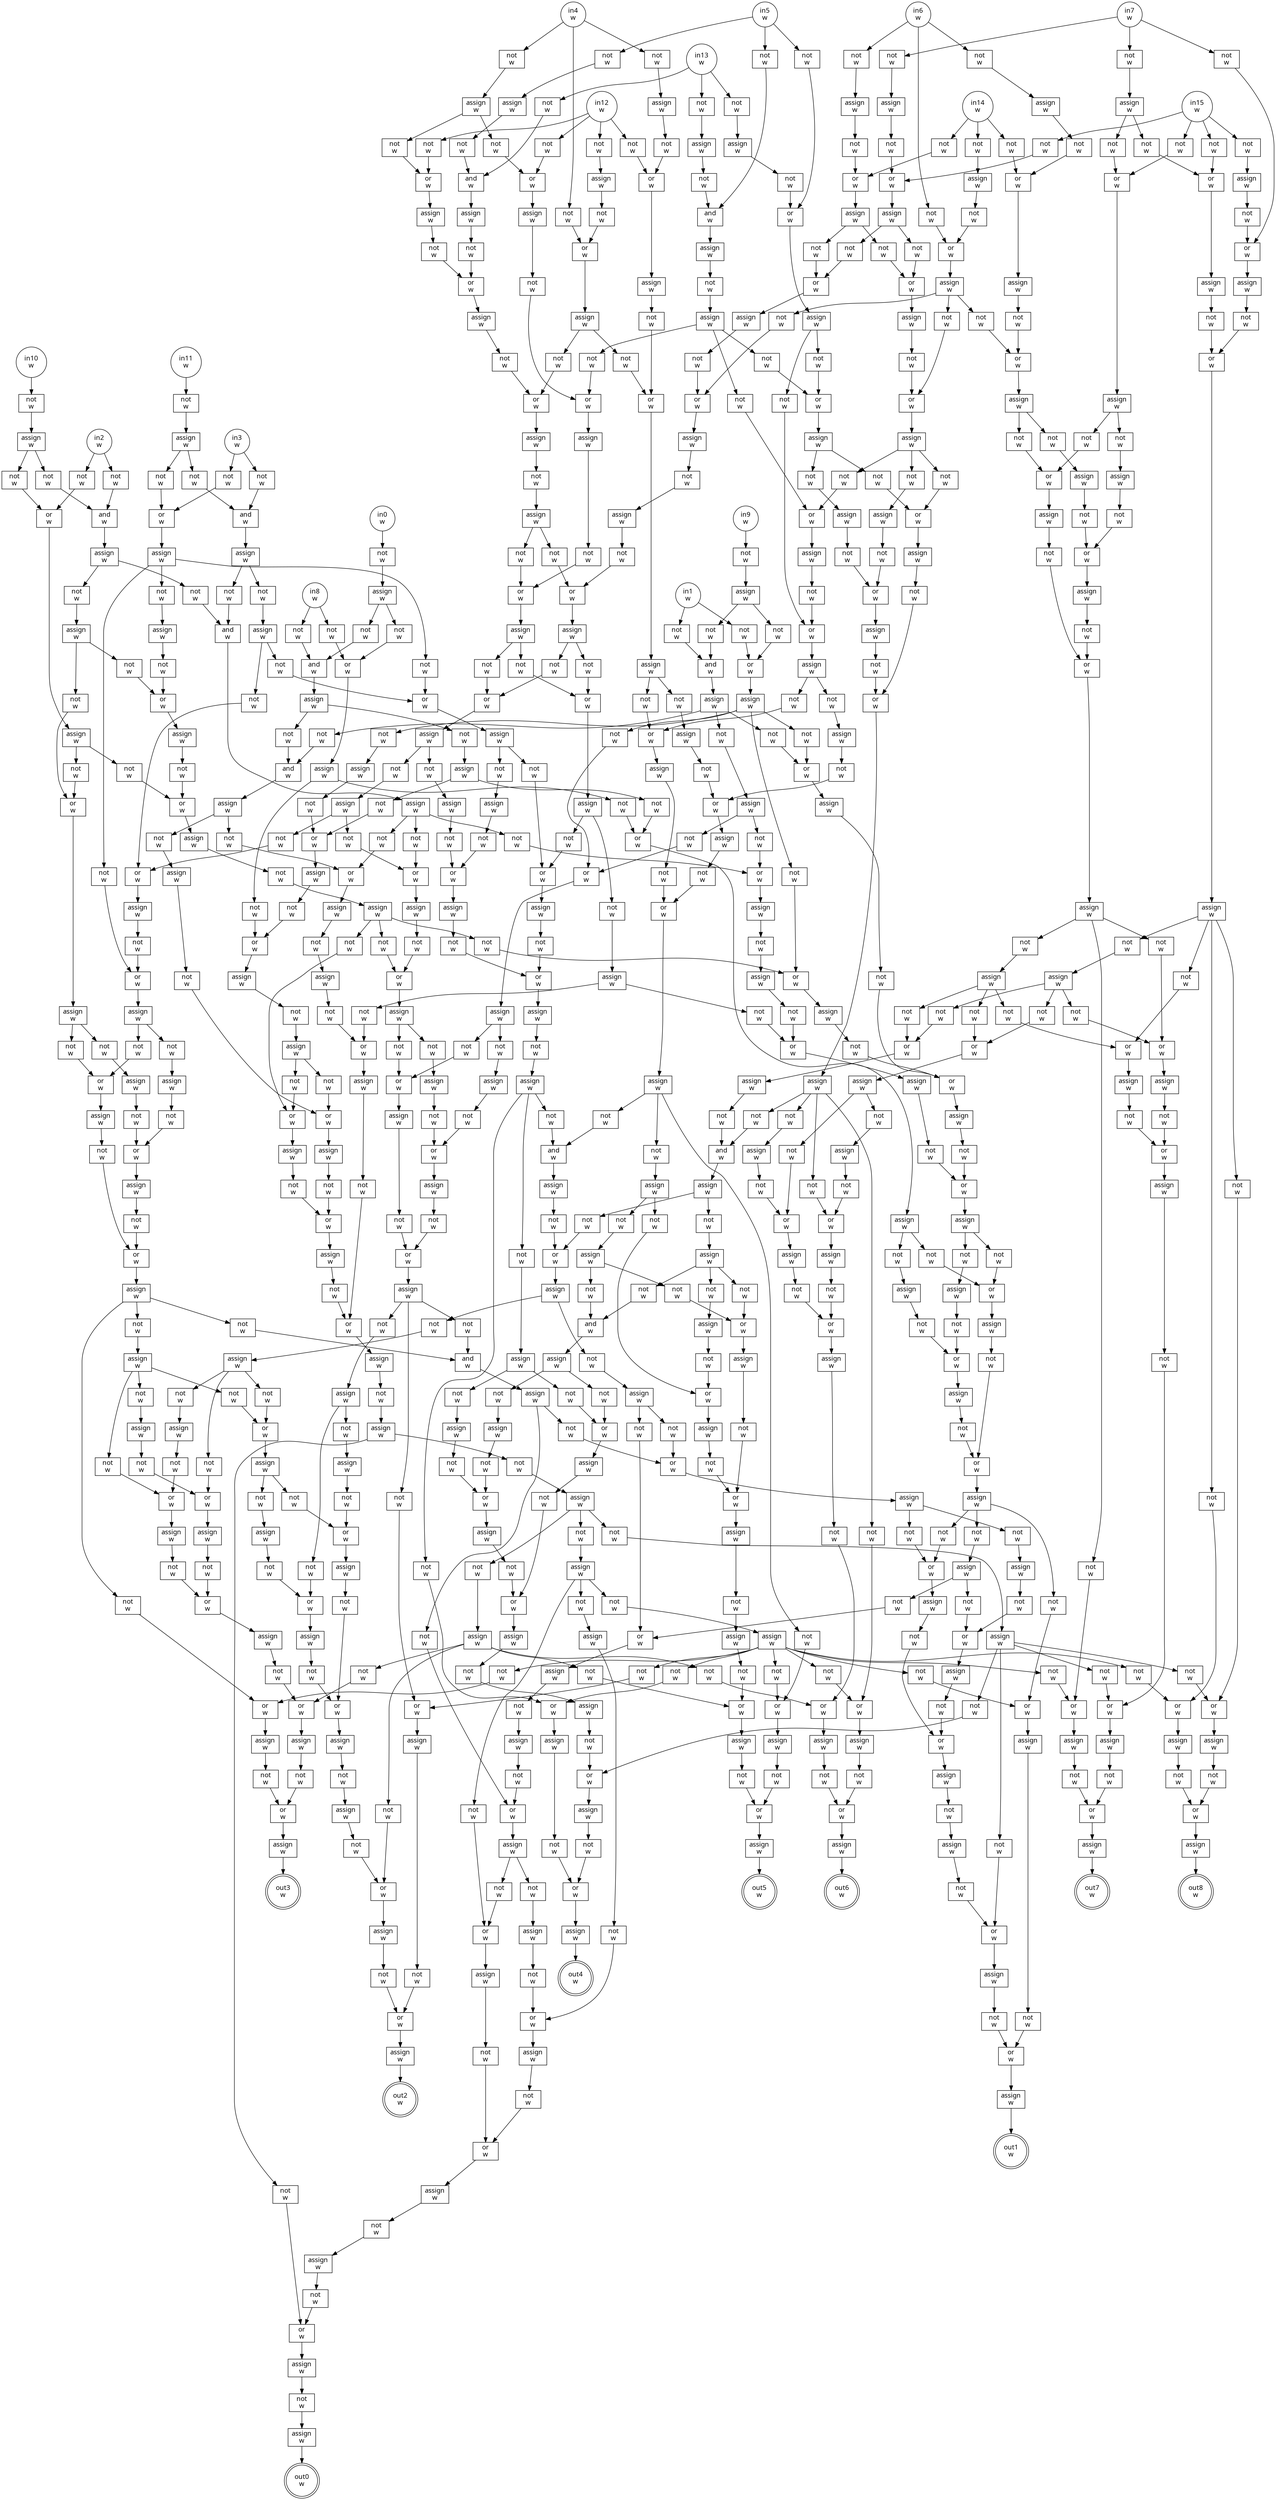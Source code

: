 digraph circuit {
    node [style = filled, fillcolor = white,shape=rect, fontname=geneva]
    g0 [label="in0\nw",shape=circle,fillcolor=white]
    g1 [label="in1\nw",shape=circle,fillcolor=white]
    g2 [label="in2\nw",shape=circle,fillcolor=white]
    g3 [label="in3\nw",shape=circle,fillcolor=white]
    g4 [label="in4\nw",shape=circle,fillcolor=white]
    g5 [label="in5\nw",shape=circle,fillcolor=white]
    g6 [label="in6\nw",shape=circle,fillcolor=white]
    g7 [label="in7\nw",shape=circle,fillcolor=white]
    g8 [label="in8\nw",shape=circle,fillcolor=white]
    g9 [label="in9\nw",shape=circle,fillcolor=white]
    g10 [label="in10\nw",shape=circle,fillcolor=white]
    g11 [label="in11\nw",shape=circle,fillcolor=white]
    g12 [label="in12\nw",shape=circle,fillcolor=white]
    g13 [label="in13\nw",shape=circle,fillcolor=white]
    g14 [label="in14\nw",shape=circle,fillcolor=white]
    g15 [label="in15\nw",shape=circle,fillcolor=white]
    n164309Y [label="and\nw",fillcolor=white]
    n164309Y [label="and\nw",fillcolor=white]
    n165312Y [label="and\nw",fillcolor=white]
    n165312Y [label="and\nw",fillcolor=white]
    n188361Y [label="and\nw",fillcolor=white]
    n188361Y [label="and\nw",fillcolor=white]
    n222437Y [label="and\nw",fillcolor=white]
    n222437Y [label="and\nw",fillcolor=white]
    n5045Y [label="and\nw",fillcolor=white]
    n5045Y [label="and\nw",fillcolor=white]
    n5455Y [label="and\nw",fillcolor=white]
    n5455Y [label="and\nw",fillcolor=white]
    n5764Y [label="and\nw",fillcolor=white]
    n5764Y [label="and\nw",fillcolor=white]
    n5970Y [label="and\nw",fillcolor=white]
    n5970Y [label="and\nw",fillcolor=white]
    n6073Y [label="and\nw",fillcolor=white]
    n6073Y [label="and\nw",fillcolor=white]
    n6279Y [label="and\nw",fillcolor=white]
    n6279Y [label="and\nw",fillcolor=white]
    n6485Y [label="and\nw",fillcolor=white]
    n6485Y [label="and\nw",fillcolor=white]
    n6588Y [label="and\nw",fillcolor=white]
    n6588Y [label="and\nw",fillcolor=white]
    n100161Y [label="not\nw",fillcolor=white]
    n100162Y [label="not\nw",fillcolor=white]
    n101164Y [label="not\nw",fillcolor=white]
    n101165Y [label="not\nw",fillcolor=white]
    n102167Y [label="not\nw",fillcolor=white]
    n102168Y [label="not\nw",fillcolor=white]
    n103170Y [label="not\nw",fillcolor=white]
    n103171Y [label="not\nw",fillcolor=white]
    n104173Y [label="not\nw",fillcolor=white]
    n104174Y [label="not\nw",fillcolor=white]
    n105176Y [label="not\nw",fillcolor=white]
    n105177Y [label="not\nw",fillcolor=white]
    n106179Y [label="not\nw",fillcolor=white]
    n106180Y [label="not\nw",fillcolor=white]
    n107182Y [label="not\nw",fillcolor=white]
    n107183Y [label="not\nw",fillcolor=white]
    n108185Y [label="not\nw",fillcolor=white]
    n108186Y [label="not\nw",fillcolor=white]
    n109188Y [label="not\nw",fillcolor=white]
    n110189Y [label="not\nw",fillcolor=white]
    n111190Y [label="not\nw",fillcolor=white]
    n112191Y [label="not\nw",fillcolor=white]
    n112192Y [label="not\nw",fillcolor=white]
    n113194Y [label="not\nw",fillcolor=white]
    n113195Y [label="not\nw",fillcolor=white]
    n114197Y [label="not\nw",fillcolor=white]
    n114198Y [label="not\nw",fillcolor=white]
    n115200Y [label="not\nw",fillcolor=white]
    n116201Y [label="not\nw",fillcolor=white]
    n117202Y [label="not\nw",fillcolor=white]
    n118203Y [label="not\nw",fillcolor=white]
    n118204Y [label="not\nw",fillcolor=white]
    n119206Y [label="not\nw",fillcolor=white]
    n120207Y [label="not\nw",fillcolor=white]
    n121208Y [label="not\nw",fillcolor=white]
    n121209Y [label="not\nw",fillcolor=white]
    n122211Y [label="not\nw",fillcolor=white]
    n122212Y [label="not\nw",fillcolor=white]
    n123214Y [label="not\nw",fillcolor=white]
    n124215Y [label="not\nw",fillcolor=white]
    n125216Y [label="not\nw",fillcolor=white]
    n126217Y [label="not\nw",fillcolor=white]
    n127218Y [label="not\nw",fillcolor=white]
    n127219Y [label="not\nw",fillcolor=white]
    n128221Y [label="not\nw",fillcolor=white]
    n128222Y [label="not\nw",fillcolor=white]
    n129224Y [label="not\nw",fillcolor=white]
    n129225Y [label="not\nw",fillcolor=white]
    n130227Y [label="not\nw",fillcolor=white]
    n130228Y [label="not\nw",fillcolor=white]
    n131230Y [label="not\nw",fillcolor=white]
    n131231Y [label="not\nw",fillcolor=white]
    n132233Y [label="not\nw",fillcolor=white]
    n132234Y [label="not\nw",fillcolor=white]
    n133236Y [label="not\nw",fillcolor=white]
    n133237Y [label="not\nw",fillcolor=white]
    n134239Y [label="not\nw",fillcolor=white]
    n134240Y [label="not\nw",fillcolor=white]
    n135242Y [label="not\nw",fillcolor=white]
    n135243Y [label="not\nw",fillcolor=white]
    n136245Y [label="not\nw",fillcolor=white]
    n136246Y [label="not\nw",fillcolor=white]
    n137248Y [label="not\nw",fillcolor=white]
    n138249Y [label="not\nw",fillcolor=white]
    n138250Y [label="not\nw",fillcolor=white]
    n139252Y [label="not\nw",fillcolor=white]
    n139253Y [label="not\nw",fillcolor=white]
    n140255Y [label="not\nw",fillcolor=white]
    n140256Y [label="not\nw",fillcolor=white]
    n141258Y [label="not\nw",fillcolor=white]
    n141259Y [label="not\nw",fillcolor=white]
    n142261Y [label="not\nw",fillcolor=white]
    n142262Y [label="not\nw",fillcolor=white]
    n143264Y [label="not\nw",fillcolor=white]
    n143265Y [label="not\nw",fillcolor=white]
    n144267Y [label="not\nw",fillcolor=white]
    n145268Y [label="not\nw",fillcolor=white]
    n145269Y [label="not\nw",fillcolor=white]
    n146271Y [label="not\nw",fillcolor=white]
    n146272Y [label="not\nw",fillcolor=white]
    n147274Y [label="not\nw",fillcolor=white]
    n148275Y [label="not\nw",fillcolor=white]
    n148276Y [label="not\nw",fillcolor=white]
    n149278Y [label="not\nw",fillcolor=white]
    n149279Y [label="not\nw",fillcolor=white]
    n150281Y [label="not\nw",fillcolor=white]
    n150282Y [label="not\nw",fillcolor=white]
    n151284Y [label="not\nw",fillcolor=white]
    n151285Y [label="not\nw",fillcolor=white]
    n152287Y [label="not\nw",fillcolor=white]
    n153288Y [label="not\nw",fillcolor=white]
    n153289Y [label="not\nw",fillcolor=white]
    n154291Y [label="not\nw",fillcolor=white]
    n155292Y [label="not\nw",fillcolor=white]
    n155293Y [label="not\nw",fillcolor=white]
    n156295Y [label="not\nw",fillcolor=white]
    n157296Y [label="not\nw",fillcolor=white]
    n157297Y [label="not\nw",fillcolor=white]
    n158299Y [label="not\nw",fillcolor=white]
    n158300Y [label="not\nw",fillcolor=white]
    n159302Y [label="not\nw",fillcolor=white]
    n160303Y [label="not\nw",fillcolor=white]
    n161304Y [label="not\nw",fillcolor=white]
    n162305Y [label="not\nw",fillcolor=white]
    n163306Y [label="not\nw",fillcolor=white]
    n164307Y [label="not\nw",fillcolor=white]
    n164308Y [label="not\nw",fillcolor=white]
    n165310Y [label="not\nw",fillcolor=white]
    n165311Y [label="not\nw",fillcolor=white]
    n166313Y [label="not\nw",fillcolor=white]
    n166314Y [label="not\nw",fillcolor=white]
    n167316Y [label="not\nw",fillcolor=white]
    n167317Y [label="not\nw",fillcolor=white]
    n168319Y [label="not\nw",fillcolor=white]
    n168320Y [label="not\nw",fillcolor=white]
    n169322Y [label="not\nw",fillcolor=white]
    n169323Y [label="not\nw",fillcolor=white]
    n170325Y [label="not\nw",fillcolor=white]
    n171326Y [label="not\nw",fillcolor=white]
    n171327Y [label="not\nw",fillcolor=white]
    n172329Y [label="not\nw",fillcolor=white]
    n172330Y [label="not\nw",fillcolor=white]
    n173332Y [label="not\nw",fillcolor=white]
    n173333Y [label="not\nw",fillcolor=white]
    n174335Y [label="not\nw",fillcolor=white]
    n174336Y [label="not\nw",fillcolor=white]
    n175338Y [label="not\nw",fillcolor=white]
    n175339Y [label="not\nw",fillcolor=white]
    n176341Y [label="not\nw",fillcolor=white]
    n177342Y [label="not\nw",fillcolor=white]
    n178343Y [label="not\nw",fillcolor=white]
    n179344Y [label="not\nw",fillcolor=white]
    n179345Y [label="not\nw",fillcolor=white]
    n180347Y [label="not\nw",fillcolor=white]
    n181348Y [label="not\nw",fillcolor=white]
    n182349Y [label="not\nw",fillcolor=white]
    n183350Y [label="not\nw",fillcolor=white]
    n184351Y [label="not\nw",fillcolor=white]
    n185352Y [label="not\nw",fillcolor=white]
    n186353Y [label="not\nw",fillcolor=white]
    n186354Y [label="not\nw",fillcolor=white]
    n187356Y [label="not\nw",fillcolor=white]
    n187357Y [label="not\nw",fillcolor=white]
    n188359Y [label="not\nw",fillcolor=white]
    n188360Y [label="not\nw",fillcolor=white]
    n189362Y [label="not\nw",fillcolor=white]
    n190363Y [label="not\nw",fillcolor=white]
    n191364Y [label="not\nw",fillcolor=white]
    n192365Y [label="not\nw",fillcolor=white]
    n193366Y [label="not\nw",fillcolor=white]
    n193367Y [label="not\nw",fillcolor=white]
    n194369Y [label="not\nw",fillcolor=white]
    n195370Y [label="not\nw",fillcolor=white]
    n195371Y [label="not\nw",fillcolor=white]
    n196373Y [label="not\nw",fillcolor=white]
    n196374Y [label="not\nw",fillcolor=white]
    n197376Y [label="not\nw",fillcolor=white]
    n197377Y [label="not\nw",fillcolor=white]
    n198379Y [label="not\nw",fillcolor=white]
    n198380Y [label="not\nw",fillcolor=white]
    n199382Y [label="not\nw",fillcolor=white]
    n199383Y [label="not\nw",fillcolor=white]
    n200385Y [label="not\nw",fillcolor=white]
    n200386Y [label="not\nw",fillcolor=white]
    n201388Y [label="not\nw",fillcolor=white]
    n201389Y [label="not\nw",fillcolor=white]
    n202391Y [label="not\nw",fillcolor=white]
    n202392Y [label="not\nw",fillcolor=white]
    n203394Y [label="not\nw",fillcolor=white]
    n203395Y [label="not\nw",fillcolor=white]
    n204397Y [label="not\nw",fillcolor=white]
    n204398Y [label="not\nw",fillcolor=white]
    n205400Y [label="not\nw",fillcolor=white]
    n205401Y [label="not\nw",fillcolor=white]
    n206403Y [label="not\nw",fillcolor=white]
    n206404Y [label="not\nw",fillcolor=white]
    n207406Y [label="not\nw",fillcolor=white]
    n207407Y [label="not\nw",fillcolor=white]
    n208409Y [label="not\nw",fillcolor=white]
    n209410Y [label="not\nw",fillcolor=white]
    n210411Y [label="not\nw",fillcolor=white]
    n210412Y [label="not\nw",fillcolor=white]
    n211414Y [label="not\nw",fillcolor=white]
    n211415Y [label="not\nw",fillcolor=white]
    n212417Y [label="not\nw",fillcolor=white]
    n212418Y [label="not\nw",fillcolor=white]
    n213420Y [label="not\nw",fillcolor=white]
    n214421Y [label="not\nw",fillcolor=white]
    n214422Y [label="not\nw",fillcolor=white]
    n215424Y [label="not\nw",fillcolor=white]
    n215425Y [label="not\nw",fillcolor=white]
    n216427Y [label="not\nw",fillcolor=white]
    n216428Y [label="not\nw",fillcolor=white]
    n217430Y [label="not\nw",fillcolor=white]
    n218431Y [label="not\nw",fillcolor=white]
    n219432Y [label="not\nw",fillcolor=white]
    n220433Y [label="not\nw",fillcolor=white]
    n221434Y [label="not\nw",fillcolor=white]
    n222435Y [label="not\nw",fillcolor=white]
    n222436Y [label="not\nw",fillcolor=white]
    n223438Y [label="not\nw",fillcolor=white]
    n223439Y [label="not\nw",fillcolor=white]
    n224441Y [label="not\nw",fillcolor=white]
    n224442Y [label="not\nw",fillcolor=white]
    n225444Y [label="not\nw",fillcolor=white]
    n225445Y [label="not\nw",fillcolor=white]
    n226447Y [label="not\nw",fillcolor=white]
    n226448Y [label="not\nw",fillcolor=white]
    n227450Y [label="not\nw",fillcolor=white]
    n227451Y [label="not\nw",fillcolor=white]
    n228453Y [label="not\nw",fillcolor=white]
    n228454Y [label="not\nw",fillcolor=white]
    n229456Y [label="not\nw",fillcolor=white]
    n229457Y [label="not\nw",fillcolor=white]
    n230459Y [label="not\nw",fillcolor=white]
    n231460Y [label="not\nw",fillcolor=white]
    n231461Y [label="not\nw",fillcolor=white]
    n232463Y [label="not\nw",fillcolor=white]
    n232464Y [label="not\nw",fillcolor=white]
    n233466Y [label="not\nw",fillcolor=white]
    n233467Y [label="not\nw",fillcolor=white]
    n234469Y [label="not\nw",fillcolor=white]
    n234470Y [label="not\nw",fillcolor=white]
    n235472Y [label="not\nw",fillcolor=white]
    n235473Y [label="not\nw",fillcolor=white]
    n236475Y [label="not\nw",fillcolor=white]
    n237476Y [label="not\nw",fillcolor=white]
    n238477Y [label="not\nw",fillcolor=white]
    n238478Y [label="not\nw",fillcolor=white]
    n239480Y [label="not\nw",fillcolor=white]
    n239481Y [label="not\nw",fillcolor=white]
    n240483Y [label="not\nw",fillcolor=white]
    n241484Y [label="not\nw",fillcolor=white]
    n241485Y [label="not\nw",fillcolor=white]
    n242487Y [label="not\nw",fillcolor=white]
    n242488Y [label="not\nw",fillcolor=white]
    n243490Y [label="not\nw",fillcolor=white]
    n244491Y [label="not\nw",fillcolor=white]
    n244492Y [label="not\nw",fillcolor=white]
    n245494Y [label="not\nw",fillcolor=white]
    n245495Y [label="not\nw",fillcolor=white]
    n246497Y [label="not\nw",fillcolor=white]
    n246498Y [label="not\nw",fillcolor=white]
    n247500Y [label="not\nw",fillcolor=white]
    n247501Y [label="not\nw",fillcolor=white]
    n248503Y [label="not\nw",fillcolor=white]
    n248504Y [label="not\nw",fillcolor=white]
    n249506Y [label="not\nw",fillcolor=white]
    n249507Y [label="not\nw",fillcolor=white]
    n250509Y [label="not\nw",fillcolor=white]
    n250510Y [label="not\nw",fillcolor=white]
    n251512Y [label="not\nw",fillcolor=white]
    n251513Y [label="not\nw",fillcolor=white]
    n252515Y [label="not\nw",fillcolor=white]
    n252516Y [label="not\nw",fillcolor=white]
    n253518Y [label="not\nw",fillcolor=white]
    n253519Y [label="not\nw",fillcolor=white]
    n254521Y [label="not\nw",fillcolor=white]
    n261Y [label="not\nw",fillcolor=white]
    n272Y [label="not\nw",fillcolor=white]
    n273Y [label="not\nw",fillcolor=white]
    n285Y [label="not\nw",fillcolor=white]
    n296Y [label="not\nw",fillcolor=white]
    n297Y [label="not\nw",fillcolor=white]
    n3010Y [label="not\nw",fillcolor=white]
    n309Y [label="not\nw",fillcolor=white]
    n3112Y [label="not\nw",fillcolor=white]
    n3213Y [label="not\nw",fillcolor=white]
    n3314Y [label="not\nw",fillcolor=white]
    n3415Y [label="not\nw",fillcolor=white]
    n3516Y [label="not\nw",fillcolor=white]
    n3617Y [label="not\nw",fillcolor=white]
    n3718Y [label="not\nw",fillcolor=white]
    n3819Y [label="not\nw",fillcolor=white]
    n3920Y [label="not\nw",fillcolor=white]
    n3921Y [label="not\nw",fillcolor=white]
    n4023Y [label="not\nw",fillcolor=white]
    n4124Y [label="not\nw",fillcolor=white]
    n4125Y [label="not\nw",fillcolor=white]
    n4227Y [label="not\nw",fillcolor=white]
    n4328Y [label="not\nw",fillcolor=white]
    n4329Y [label="not\nw",fillcolor=white]
    n4431Y [label="not\nw",fillcolor=white]
    n4532Y [label="not\nw",fillcolor=white]
    n4533Y [label="not\nw",fillcolor=white]
    n4635Y [label="not\nw",fillcolor=white]
    n4736Y [label="not\nw",fillcolor=white]
    n4737Y [label="not\nw",fillcolor=white]
    n4839Y [label="not\nw",fillcolor=white]
    n4840Y [label="not\nw",fillcolor=white]
    n4942Y [label="not\nw",fillcolor=white]
    n5043Y [label="not\nw",fillcolor=white]
    n5044Y [label="not\nw",fillcolor=white]
    n5146Y [label="not\nw",fillcolor=white]
    n5247Y [label="not\nw",fillcolor=white]
    n5248Y [label="not\nw",fillcolor=white]
    n5350Y [label="not\nw",fillcolor=white]
    n5351Y [label="not\nw",fillcolor=white]
    n5453Y [label="not\nw",fillcolor=white]
    n5454Y [label="not\nw",fillcolor=white]
    n5556Y [label="not\nw",fillcolor=white]
    n5557Y [label="not\nw",fillcolor=white]
    n5659Y [label="not\nw",fillcolor=white]
    n5660Y [label="not\nw",fillcolor=white]
    n5762Y [label="not\nw",fillcolor=white]
    n5763Y [label="not\nw",fillcolor=white]
    n5865Y [label="not\nw",fillcolor=white]
    n5866Y [label="not\nw",fillcolor=white]
    n5968Y [label="not\nw",fillcolor=white]
    n5969Y [label="not\nw",fillcolor=white]
    n6071Y [label="not\nw",fillcolor=white]
    n6072Y [label="not\nw",fillcolor=white]
    n6174Y [label="not\nw",fillcolor=white]
    n6175Y [label="not\nw",fillcolor=white]
    n6277Y [label="not\nw",fillcolor=white]
    n6278Y [label="not\nw",fillcolor=white]
    n6380Y [label="not\nw",fillcolor=white]
    n6381Y [label="not\nw",fillcolor=white]
    n6483Y [label="not\nw",fillcolor=white]
    n6484Y [label="not\nw",fillcolor=white]
    n6586Y [label="not\nw",fillcolor=white]
    n6587Y [label="not\nw",fillcolor=white]
    n6689Y [label="not\nw",fillcolor=white]
    n6690Y [label="not\nw",fillcolor=white]
    n6792Y [label="not\nw",fillcolor=white]
    n6893Y [label="not\nw",fillcolor=white]
    n6894Y [label="not\nw",fillcolor=white]
    n6996Y [label="not\nw",fillcolor=white]
    n7097Y [label="not\nw",fillcolor=white]
    n7198Y [label="not\nw",fillcolor=white]
    n7199Y [label="not\nw",fillcolor=white]
    n72101Y [label="not\nw",fillcolor=white]
    n72102Y [label="not\nw",fillcolor=white]
    n73104Y [label="not\nw",fillcolor=white]
    n74105Y [label="not\nw",fillcolor=white]
    n75106Y [label="not\nw",fillcolor=white]
    n76107Y [label="not\nw",fillcolor=white]
    n77108Y [label="not\nw",fillcolor=white]
    n77109Y [label="not\nw",fillcolor=white]
    n78111Y [label="not\nw",fillcolor=white]
    n78112Y [label="not\nw",fillcolor=white]
    n79114Y [label="not\nw",fillcolor=white]
    n80115Y [label="not\nw",fillcolor=white]
    n80116Y [label="not\nw",fillcolor=white]
    n81118Y [label="not\nw",fillcolor=white]
    n82119Y [label="not\nw",fillcolor=white]
    n83120Y [label="not\nw",fillcolor=white]
    n83121Y [label="not\nw",fillcolor=white]
    n84123Y [label="not\nw",fillcolor=white]
    n84124Y [label="not\nw",fillcolor=white]
    n85126Y [label="not\nw",fillcolor=white]
    n86127Y [label="not\nw",fillcolor=white]
    n87128Y [label="not\nw",fillcolor=white]
    n87129Y [label="not\nw",fillcolor=white]
    n88131Y [label="not\nw",fillcolor=white]
    n88132Y [label="not\nw",fillcolor=white]
    n89134Y [label="not\nw",fillcolor=white]
    n89135Y [label="not\nw",fillcolor=white]
    n90137Y [label="not\nw",fillcolor=white]
    n91138Y [label="not\nw",fillcolor=white]
    n92139Y [label="not\nw",fillcolor=white]
    n93140Y [label="not\nw",fillcolor=white]
    n93141Y [label="not\nw",fillcolor=white]
    n94143Y [label="not\nw",fillcolor=white]
    n94144Y [label="not\nw",fillcolor=white]
    n95146Y [label="not\nw",fillcolor=white]
    n95147Y [label="not\nw",fillcolor=white]
    n96149Y [label="not\nw",fillcolor=white]
    n96150Y [label="not\nw",fillcolor=white]
    n97152Y [label="not\nw",fillcolor=white]
    n97153Y [label="not\nw",fillcolor=white]
    n98155Y [label="not\nw",fillcolor=white]
    n98156Y [label="not\nw",fillcolor=white]
    n99158Y [label="not\nw",fillcolor=white]
    n99159Y [label="not\nw",fillcolor=white]
    n100163Y [label="or\nw",fillcolor=white]
    n100163Y [label="or\nw",fillcolor=white]
    n101166Y [label="or\nw",fillcolor=white]
    n101166Y [label="or\nw",fillcolor=white]
    n102169Y [label="or\nw",fillcolor=white]
    n102169Y [label="or\nw",fillcolor=white]
    n103172Y [label="or\nw",fillcolor=white]
    n103172Y [label="or\nw",fillcolor=white]
    n104175Y [label="or\nw",fillcolor=white]
    n104175Y [label="or\nw",fillcolor=white]
    n105178Y [label="or\nw",fillcolor=white]
    n105178Y [label="or\nw",fillcolor=white]
    n106181Y [label="or\nw",fillcolor=white]
    n106181Y [label="or\nw",fillcolor=white]
    n107184Y [label="or\nw",fillcolor=white]
    n107184Y [label="or\nw",fillcolor=white]
    n108187Y [label="or\nw",fillcolor=white]
    n108187Y [label="or\nw",fillcolor=white]
    n112193Y [label="or\nw",fillcolor=white]
    n112193Y [label="or\nw",fillcolor=white]
    n113196Y [label="or\nw",fillcolor=white]
    n113196Y [label="or\nw",fillcolor=white]
    n114199Y [label="or\nw",fillcolor=white]
    n114199Y [label="or\nw",fillcolor=white]
    n118205Y [label="or\nw",fillcolor=white]
    n118205Y [label="or\nw",fillcolor=white]
    n121210Y [label="or\nw",fillcolor=white]
    n121210Y [label="or\nw",fillcolor=white]
    n122213Y [label="or\nw",fillcolor=white]
    n122213Y [label="or\nw",fillcolor=white]
    n127220Y [label="or\nw",fillcolor=white]
    n127220Y [label="or\nw",fillcolor=white]
    n128223Y [label="or\nw",fillcolor=white]
    n128223Y [label="or\nw",fillcolor=white]
    n129226Y [label="or\nw",fillcolor=white]
    n129226Y [label="or\nw",fillcolor=white]
    n130229Y [label="or\nw",fillcolor=white]
    n130229Y [label="or\nw",fillcolor=white]
    n131232Y [label="or\nw",fillcolor=white]
    n131232Y [label="or\nw",fillcolor=white]
    n132235Y [label="or\nw",fillcolor=white]
    n132235Y [label="or\nw",fillcolor=white]
    n133238Y [label="or\nw",fillcolor=white]
    n133238Y [label="or\nw",fillcolor=white]
    n134241Y [label="or\nw",fillcolor=white]
    n134241Y [label="or\nw",fillcolor=white]
    n135244Y [label="or\nw",fillcolor=white]
    n135244Y [label="or\nw",fillcolor=white]
    n136247Y [label="or\nw",fillcolor=white]
    n136247Y [label="or\nw",fillcolor=white]
    n138251Y [label="or\nw",fillcolor=white]
    n138251Y [label="or\nw",fillcolor=white]
    n139254Y [label="or\nw",fillcolor=white]
    n139254Y [label="or\nw",fillcolor=white]
    n140257Y [label="or\nw",fillcolor=white]
    n140257Y [label="or\nw",fillcolor=white]
    n141260Y [label="or\nw",fillcolor=white]
    n141260Y [label="or\nw",fillcolor=white]
    n142263Y [label="or\nw",fillcolor=white]
    n142263Y [label="or\nw",fillcolor=white]
    n143266Y [label="or\nw",fillcolor=white]
    n143266Y [label="or\nw",fillcolor=white]
    n145270Y [label="or\nw",fillcolor=white]
    n145270Y [label="or\nw",fillcolor=white]
    n146273Y [label="or\nw",fillcolor=white]
    n146273Y [label="or\nw",fillcolor=white]
    n148277Y [label="or\nw",fillcolor=white]
    n148277Y [label="or\nw",fillcolor=white]
    n149280Y [label="or\nw",fillcolor=white]
    n149280Y [label="or\nw",fillcolor=white]
    n150283Y [label="or\nw",fillcolor=white]
    n150283Y [label="or\nw",fillcolor=white]
    n151286Y [label="or\nw",fillcolor=white]
    n151286Y [label="or\nw",fillcolor=white]
    n153290Y [label="or\nw",fillcolor=white]
    n153290Y [label="or\nw",fillcolor=white]
    n155294Y [label="or\nw",fillcolor=white]
    n155294Y [label="or\nw",fillcolor=white]
    n157298Y [label="or\nw",fillcolor=white]
    n157298Y [label="or\nw",fillcolor=white]
    n158301Y [label="or\nw",fillcolor=white]
    n158301Y [label="or\nw",fillcolor=white]
    n166315Y [label="or\nw",fillcolor=white]
    n166315Y [label="or\nw",fillcolor=white]
    n167318Y [label="or\nw",fillcolor=white]
    n167318Y [label="or\nw",fillcolor=white]
    n168321Y [label="or\nw",fillcolor=white]
    n168321Y [label="or\nw",fillcolor=white]
    n169324Y [label="or\nw",fillcolor=white]
    n169324Y [label="or\nw",fillcolor=white]
    n171328Y [label="or\nw",fillcolor=white]
    n171328Y [label="or\nw",fillcolor=white]
    n172331Y [label="or\nw",fillcolor=white]
    n172331Y [label="or\nw",fillcolor=white]
    n173334Y [label="or\nw",fillcolor=white]
    n173334Y [label="or\nw",fillcolor=white]
    n174337Y [label="or\nw",fillcolor=white]
    n174337Y [label="or\nw",fillcolor=white]
    n175340Y [label="or\nw",fillcolor=white]
    n175340Y [label="or\nw",fillcolor=white]
    n179346Y [label="or\nw",fillcolor=white]
    n179346Y [label="or\nw",fillcolor=white]
    n186355Y [label="or\nw",fillcolor=white]
    n186355Y [label="or\nw",fillcolor=white]
    n187358Y [label="or\nw",fillcolor=white]
    n187358Y [label="or\nw",fillcolor=white]
    n193368Y [label="or\nw",fillcolor=white]
    n193368Y [label="or\nw",fillcolor=white]
    n195372Y [label="or\nw",fillcolor=white]
    n195372Y [label="or\nw",fillcolor=white]
    n196375Y [label="or\nw",fillcolor=white]
    n196375Y [label="or\nw",fillcolor=white]
    n197378Y [label="or\nw",fillcolor=white]
    n197378Y [label="or\nw",fillcolor=white]
    n198381Y [label="or\nw",fillcolor=white]
    n198381Y [label="or\nw",fillcolor=white]
    n199384Y [label="or\nw",fillcolor=white]
    n199384Y [label="or\nw",fillcolor=white]
    n200387Y [label="or\nw",fillcolor=white]
    n200387Y [label="or\nw",fillcolor=white]
    n201390Y [label="or\nw",fillcolor=white]
    n201390Y [label="or\nw",fillcolor=white]
    n202393Y [label="or\nw",fillcolor=white]
    n202393Y [label="or\nw",fillcolor=white]
    n203396Y [label="or\nw",fillcolor=white]
    n203396Y [label="or\nw",fillcolor=white]
    n204399Y [label="or\nw",fillcolor=white]
    n204399Y [label="or\nw",fillcolor=white]
    n205402Y [label="or\nw",fillcolor=white]
    n205402Y [label="or\nw",fillcolor=white]
    n206405Y [label="or\nw",fillcolor=white]
    n206405Y [label="or\nw",fillcolor=white]
    n207408Y [label="or\nw",fillcolor=white]
    n207408Y [label="or\nw",fillcolor=white]
    n210413Y [label="or\nw",fillcolor=white]
    n210413Y [label="or\nw",fillcolor=white]
    n211416Y [label="or\nw",fillcolor=white]
    n211416Y [label="or\nw",fillcolor=white]
    n212419Y [label="or\nw",fillcolor=white]
    n212419Y [label="or\nw",fillcolor=white]
    n214423Y [label="or\nw",fillcolor=white]
    n214423Y [label="or\nw",fillcolor=white]
    n215426Y [label="or\nw",fillcolor=white]
    n215426Y [label="or\nw",fillcolor=white]
    n216429Y [label="or\nw",fillcolor=white]
    n216429Y [label="or\nw",fillcolor=white]
    n223440Y [label="or\nw",fillcolor=white]
    n223440Y [label="or\nw",fillcolor=white]
    n224443Y [label="or\nw",fillcolor=white]
    n224443Y [label="or\nw",fillcolor=white]
    n225446Y [label="or\nw",fillcolor=white]
    n225446Y [label="or\nw",fillcolor=white]
    n226449Y [label="or\nw",fillcolor=white]
    n226449Y [label="or\nw",fillcolor=white]
    n227452Y [label="or\nw",fillcolor=white]
    n227452Y [label="or\nw",fillcolor=white]
    n228455Y [label="or\nw",fillcolor=white]
    n228455Y [label="or\nw",fillcolor=white]
    n229458Y [label="or\nw",fillcolor=white]
    n229458Y [label="or\nw",fillcolor=white]
    n231462Y [label="or\nw",fillcolor=white]
    n231462Y [label="or\nw",fillcolor=white]
    n232465Y [label="or\nw",fillcolor=white]
    n232465Y [label="or\nw",fillcolor=white]
    n233468Y [label="or\nw",fillcolor=white]
    n233468Y [label="or\nw",fillcolor=white]
    n234471Y [label="or\nw",fillcolor=white]
    n234471Y [label="or\nw",fillcolor=white]
    n235474Y [label="or\nw",fillcolor=white]
    n235474Y [label="or\nw",fillcolor=white]
    n238479Y [label="or\nw",fillcolor=white]
    n238479Y [label="or\nw",fillcolor=white]
    n239482Y [label="or\nw",fillcolor=white]
    n239482Y [label="or\nw",fillcolor=white]
    n241486Y [label="or\nw",fillcolor=white]
    n241486Y [label="or\nw",fillcolor=white]
    n242489Y [label="or\nw",fillcolor=white]
    n242489Y [label="or\nw",fillcolor=white]
    n244493Y [label="or\nw",fillcolor=white]
    n244493Y [label="or\nw",fillcolor=white]
    n245496Y [label="or\nw",fillcolor=white]
    n245496Y [label="or\nw",fillcolor=white]
    n246499Y [label="or\nw",fillcolor=white]
    n246499Y [label="or\nw",fillcolor=white]
    n247502Y [label="or\nw",fillcolor=white]
    n247502Y [label="or\nw",fillcolor=white]
    n248505Y [label="or\nw",fillcolor=white]
    n248505Y [label="or\nw",fillcolor=white]
    n249508Y [label="or\nw",fillcolor=white]
    n249508Y [label="or\nw",fillcolor=white]
    n250511Y [label="or\nw",fillcolor=white]
    n250511Y [label="or\nw",fillcolor=white]
    n251514Y [label="or\nw",fillcolor=white]
    n251514Y [label="or\nw",fillcolor=white]
    n252517Y [label="or\nw",fillcolor=white]
    n252517Y [label="or\nw",fillcolor=white]
    n253520Y [label="or\nw",fillcolor=white]
    n253520Y [label="or\nw",fillcolor=white]
    n274Y [label="or\nw",fillcolor=white]
    n274Y [label="or\nw",fillcolor=white]
    n298Y [label="or\nw",fillcolor=white]
    n298Y [label="or\nw",fillcolor=white]
    n3011Y [label="or\nw",fillcolor=white]
    n3011Y [label="or\nw",fillcolor=white]
    n3922Y [label="or\nw",fillcolor=white]
    n3922Y [label="or\nw",fillcolor=white]
    n4126Y [label="or\nw",fillcolor=white]
    n4126Y [label="or\nw",fillcolor=white]
    n4330Y [label="or\nw",fillcolor=white]
    n4330Y [label="or\nw",fillcolor=white]
    n4534Y [label="or\nw",fillcolor=white]
    n4534Y [label="or\nw",fillcolor=white]
    n4738Y [label="or\nw",fillcolor=white]
    n4738Y [label="or\nw",fillcolor=white]
    n4841Y [label="or\nw",fillcolor=white]
    n4841Y [label="or\nw",fillcolor=white]
    n5249Y [label="or\nw",fillcolor=white]
    n5249Y [label="or\nw",fillcolor=white]
    n5352Y [label="or\nw",fillcolor=white]
    n5352Y [label="or\nw",fillcolor=white]
    n5558Y [label="or\nw",fillcolor=white]
    n5558Y [label="or\nw",fillcolor=white]
    n5661Y [label="or\nw",fillcolor=white]
    n5661Y [label="or\nw",fillcolor=white]
    n5867Y [label="or\nw",fillcolor=white]
    n5867Y [label="or\nw",fillcolor=white]
    n6176Y [label="or\nw",fillcolor=white]
    n6176Y [label="or\nw",fillcolor=white]
    n6382Y [label="or\nw",fillcolor=white]
    n6382Y [label="or\nw",fillcolor=white]
    n6691Y [label="or\nw",fillcolor=white]
    n6691Y [label="or\nw",fillcolor=white]
    n6895Y [label="or\nw",fillcolor=white]
    n6895Y [label="or\nw",fillcolor=white]
    n71100Y [label="or\nw",fillcolor=white]
    n71100Y [label="or\nw",fillcolor=white]
    n72103Y [label="or\nw",fillcolor=white]
    n72103Y [label="or\nw",fillcolor=white]
    n77110Y [label="or\nw",fillcolor=white]
    n77110Y [label="or\nw",fillcolor=white]
    n78113Y [label="or\nw",fillcolor=white]
    n78113Y [label="or\nw",fillcolor=white]
    n80117Y [label="or\nw",fillcolor=white]
    n80117Y [label="or\nw",fillcolor=white]
    n83122Y [label="or\nw",fillcolor=white]
    n83122Y [label="or\nw",fillcolor=white]
    n84125Y [label="or\nw",fillcolor=white]
    n84125Y [label="or\nw",fillcolor=white]
    n87130Y [label="or\nw",fillcolor=white]
    n87130Y [label="or\nw",fillcolor=white]
    n88133Y [label="or\nw",fillcolor=white]
    n88133Y [label="or\nw",fillcolor=white]
    n89136Y [label="or\nw",fillcolor=white]
    n89136Y [label="or\nw",fillcolor=white]
    n93142Y [label="or\nw",fillcolor=white]
    n93142Y [label="or\nw",fillcolor=white]
    n94145Y [label="or\nw",fillcolor=white]
    n94145Y [label="or\nw",fillcolor=white]
    n95148Y [label="or\nw",fillcolor=white]
    n95148Y [label="or\nw",fillcolor=white]
    n96151Y [label="or\nw",fillcolor=white]
    n96151Y [label="or\nw",fillcolor=white]
    n97154Y [label="or\nw",fillcolor=white]
    n97154Y [label="or\nw",fillcolor=white]
    n98157Y [label="or\nw",fillcolor=white]
    n98157Y [label="or\nw",fillcolor=white]
    n99160Y [label="or\nw",fillcolor=white]
    n99160Y [label="or\nw",fillcolor=white]
    g16 [label="assign\nw",fillcolor=white]
    g17 [label="assign\nw",fillcolor=white]
    g18 [label="assign\nw",fillcolor=white]
    g19 [label="assign\nw",fillcolor=white]
    g20 [label="assign\nw",fillcolor=white]
    g21 [label="assign\nw",fillcolor=white]
    g22 [label="assign\nw",fillcolor=white]
    g23 [label="assign\nw",fillcolor=white]
    g24 [label="assign\nw",fillcolor=white]
    g25 [label="assign\nw",fillcolor=white]
    g26 [label="assign\nw",fillcolor=white]
    g27 [label="assign\nw",fillcolor=white]
    g28 [label="assign\nw",fillcolor=white]
    g29 [label="assign\nw",fillcolor=white]
    g30 [label="assign\nw",fillcolor=white]
    g31 [label="assign\nw",fillcolor=white]
    g32 [label="assign\nw",fillcolor=white]
    g33 [label="assign\nw",fillcolor=white]
    g34 [label="assign\nw",fillcolor=white]
    g35 [label="assign\nw",fillcolor=white]
    g36 [label="assign\nw",fillcolor=white]
    g37 [label="assign\nw",fillcolor=white]
    g38 [label="assign\nw",fillcolor=white]
    g39 [label="assign\nw",fillcolor=white]
    g40 [label="assign\nw",fillcolor=white]
    g41 [label="assign\nw",fillcolor=white]
    g42 [label="assign\nw",fillcolor=white]
    g43 [label="assign\nw",fillcolor=white]
    g44 [label="assign\nw",fillcolor=white]
    g45 [label="assign\nw",fillcolor=white]
    g46 [label="assign\nw",fillcolor=white]
    g47 [label="assign\nw",fillcolor=white]
    g48 [label="assign\nw",fillcolor=white]
    g49 [label="assign\nw",fillcolor=white]
    g50 [label="assign\nw",fillcolor=white]
    g51 [label="assign\nw",fillcolor=white]
    g52 [label="assign\nw",fillcolor=white]
    g53 [label="assign\nw",fillcolor=white]
    g54 [label="assign\nw",fillcolor=white]
    g55 [label="assign\nw",fillcolor=white]
    g56 [label="assign\nw",fillcolor=white]
    g57 [label="assign\nw",fillcolor=white]
    g58 [label="assign\nw",fillcolor=white]
    g59 [label="assign\nw",fillcolor=white]
    g60 [label="assign\nw",fillcolor=white]
    g61 [label="assign\nw",fillcolor=white]
    g62 [label="assign\nw",fillcolor=white]
    g63 [label="assign\nw",fillcolor=white]
    g64 [label="assign\nw",fillcolor=white]
    g65 [label="assign\nw",fillcolor=white]
    g66 [label="assign\nw",fillcolor=white]
    g67 [label="assign\nw",fillcolor=white]
    g68 [label="assign\nw",fillcolor=white]
    g69 [label="assign\nw",fillcolor=white]
    g70 [label="assign\nw",fillcolor=white]
    g71 [label="assign\nw",fillcolor=white]
    g72 [label="assign\nw",fillcolor=white]
    g73 [label="assign\nw",fillcolor=white]
    g74 [label="assign\nw",fillcolor=white]
    g75 [label="assign\nw",fillcolor=white]
    g76 [label="assign\nw",fillcolor=white]
    g77 [label="assign\nw",fillcolor=white]
    g78 [label="assign\nw",fillcolor=white]
    g79 [label="assign\nw",fillcolor=white]
    g80 [label="assign\nw",fillcolor=white]
    g81 [label="assign\nw",fillcolor=white]
    g82 [label="assign\nw",fillcolor=white]
    g83 [label="assign\nw",fillcolor=white]
    g84 [label="assign\nw",fillcolor=white]
    g85 [label="assign\nw",fillcolor=white]
    g86 [label="assign\nw",fillcolor=white]
    g87 [label="assign\nw",fillcolor=white]
    g88 [label="assign\nw",fillcolor=white]
    g89 [label="assign\nw",fillcolor=white]
    g90 [label="assign\nw",fillcolor=white]
    g91 [label="assign\nw",fillcolor=white]
    g92 [label="assign\nw",fillcolor=white]
    g93 [label="assign\nw",fillcolor=white]
    g94 [label="assign\nw",fillcolor=white]
    g95 [label="assign\nw",fillcolor=white]
    g96 [label="assign\nw",fillcolor=white]
    g97 [label="assign\nw",fillcolor=white]
    g98 [label="assign\nw",fillcolor=white]
    g99 [label="assign\nw",fillcolor=white]
    g100 [label="assign\nw",fillcolor=white]
    g101 [label="assign\nw",fillcolor=white]
    g102 [label="assign\nw",fillcolor=white]
    g103 [label="assign\nw",fillcolor=white]
    g104 [label="assign\nw",fillcolor=white]
    g105 [label="assign\nw",fillcolor=white]
    g106 [label="assign\nw",fillcolor=white]
    g107 [label="assign\nw",fillcolor=white]
    g108 [label="assign\nw",fillcolor=white]
    g109 [label="assign\nw",fillcolor=white]
    g110 [label="assign\nw",fillcolor=white]
    g111 [label="assign\nw",fillcolor=white]
    g112 [label="assign\nw",fillcolor=white]
    g113 [label="assign\nw",fillcolor=white]
    g114 [label="assign\nw",fillcolor=white]
    g115 [label="assign\nw",fillcolor=white]
    g116 [label="assign\nw",fillcolor=white]
    g117 [label="assign\nw",fillcolor=white]
    g118 [label="assign\nw",fillcolor=white]
    g119 [label="assign\nw",fillcolor=white]
    g120 [label="assign\nw",fillcolor=white]
    g121 [label="assign\nw",fillcolor=white]
    g122 [label="assign\nw",fillcolor=white]
    g123 [label="assign\nw",fillcolor=white]
    g124 [label="assign\nw",fillcolor=white]
    g125 [label="assign\nw",fillcolor=white]
    g126 [label="assign\nw",fillcolor=white]
    g127 [label="assign\nw",fillcolor=white]
    g128 [label="assign\nw",fillcolor=white]
    g129 [label="assign\nw",fillcolor=white]
    g130 [label="assign\nw",fillcolor=white]
    g131 [label="assign\nw",fillcolor=white]
    g132 [label="assign\nw",fillcolor=white]
    g133 [label="assign\nw",fillcolor=white]
    g134 [label="assign\nw",fillcolor=white]
    g135 [label="assign\nw",fillcolor=white]
    g136 [label="assign\nw",fillcolor=white]
    g137 [label="assign\nw",fillcolor=white]
    g138 [label="assign\nw",fillcolor=white]
    g139 [label="assign\nw",fillcolor=white]
    g140 [label="assign\nw",fillcolor=white]
    g141 [label="assign\nw",fillcolor=white]
    g142 [label="assign\nw",fillcolor=white]
    g143 [label="assign\nw",fillcolor=white]
    g144 [label="assign\nw",fillcolor=white]
    g145 [label="assign\nw",fillcolor=white]
    g146 [label="assign\nw",fillcolor=white]
    g147 [label="assign\nw",fillcolor=white]
    g148 [label="assign\nw",fillcolor=white]
    g149 [label="assign\nw",fillcolor=white]
    g150 [label="assign\nw",fillcolor=white]
    g151 [label="assign\nw",fillcolor=white]
    g152 [label="assign\nw",fillcolor=white]
    g153 [label="assign\nw",fillcolor=white]
    g154 [label="assign\nw",fillcolor=white]
    g155 [label="assign\nw",fillcolor=white]
    g156 [label="assign\nw",fillcolor=white]
    g157 [label="assign\nw",fillcolor=white]
    g158 [label="assign\nw",fillcolor=white]
    g159 [label="assign\nw",fillcolor=white]
    g160 [label="assign\nw",fillcolor=white]
    g161 [label="assign\nw",fillcolor=white]
    g162 [label="assign\nw",fillcolor=white]
    g163 [label="assign\nw",fillcolor=white]
    g164 [label="assign\nw",fillcolor=white]
    g165 [label="assign\nw",fillcolor=white]
    g166 [label="assign\nw",fillcolor=white]
    g167 [label="assign\nw",fillcolor=white]
    g168 [label="assign\nw",fillcolor=white]
    g169 [label="assign\nw",fillcolor=white]
    g170 [label="assign\nw",fillcolor=white]
    g171 [label="assign\nw",fillcolor=white]
    g172 [label="assign\nw",fillcolor=white]
    g173 [label="assign\nw",fillcolor=white]
    g174 [label="assign\nw",fillcolor=white]
    g175 [label="assign\nw",fillcolor=white]
    g176 [label="assign\nw",fillcolor=white]
    g177 [label="assign\nw",fillcolor=white]
    g178 [label="assign\nw",fillcolor=white]
    g179 [label="assign\nw",fillcolor=white]
    g180 [label="assign\nw",fillcolor=white]
    g181 [label="assign\nw",fillcolor=white]
    g182 [label="assign\nw",fillcolor=white]
    g183 [label="assign\nw",fillcolor=white]
    g184 [label="assign\nw",fillcolor=white]
    g185 [label="assign\nw",fillcolor=white]
    g186 [label="assign\nw",fillcolor=white]
    g187 [label="assign\nw",fillcolor=white]
    g188 [label="assign\nw",fillcolor=white]
    g189 [label="assign\nw",fillcolor=white]
    g190 [label="assign\nw",fillcolor=white]
    g191 [label="assign\nw",fillcolor=white]
    g192 [label="assign\nw",fillcolor=white]
    g193 [label="assign\nw",fillcolor=white]
    g194 [label="assign\nw",fillcolor=white]
    g195 [label="assign\nw",fillcolor=white]
    g196 [label="assign\nw",fillcolor=white]
    g197 [label="assign\nw",fillcolor=white]
    g198 [label="assign\nw",fillcolor=white]
    g199 [label="assign\nw",fillcolor=white]
    g200 [label="assign\nw",fillcolor=white]
    g201 [label="assign\nw",fillcolor=white]
    g202 [label="assign\nw",fillcolor=white]
    g203 [label="assign\nw",fillcolor=white]
    g204 [label="assign\nw",fillcolor=white]
    g205 [label="assign\nw",fillcolor=white]
    g206 [label="assign\nw",fillcolor=white]
    g207 [label="assign\nw",fillcolor=white]
    g208 [label="assign\nw",fillcolor=white]
    g209 [label="assign\nw",fillcolor=white]
    g210 [label="assign\nw",fillcolor=white]
    g211 [label="assign\nw",fillcolor=white]
    g212 [label="assign\nw",fillcolor=white]
    g213 [label="assign\nw",fillcolor=white]
    g214 [label="assign\nw",fillcolor=white]
    g215 [label="assign\nw",fillcolor=white]
    g216 [label="assign\nw",fillcolor=white]
    g217 [label="assign\nw",fillcolor=white]
    g218 [label="assign\nw",fillcolor=white]
    g219 [label="assign\nw",fillcolor=white]
    g220 [label="assign\nw",fillcolor=white]
    g221 [label="assign\nw",fillcolor=white]
    g222 [label="assign\nw",fillcolor=white]
    g223 [label="assign\nw",fillcolor=white]
    g224 [label="assign\nw",fillcolor=white]
    g225 [label="assign\nw",fillcolor=white]
    g226 [label="assign\nw",fillcolor=white]
    g227 [label="assign\nw",fillcolor=white]
    g228 [label="assign\nw",fillcolor=white]
    g229 [label="assign\nw",fillcolor=white]
    g230 [label="assign\nw",fillcolor=white]
    g231 [label="assign\nw",fillcolor=white]
    g232 [label="assign\nw",fillcolor=white]
    g233 [label="assign\nw",fillcolor=white]
    g234 [label="assign\nw",fillcolor=white]
    g235 [label="assign\nw",fillcolor=white]
    g236 [label="assign\nw",fillcolor=white]
    g237 [label="assign\nw",fillcolor=white]
    g238 [label="assign\nw",fillcolor=white]
    g239 [label="assign\nw",fillcolor=white]
    g240 [label="assign\nw",fillcolor=white]
    g241 [label="assign\nw",fillcolor=white]
    g242 [label="assign\nw",fillcolor=white]
    g243 [label="assign\nw",fillcolor=white]
    g244 [label="assign\nw",fillcolor=white]
    g245 [label="assign\nw",fillcolor=white]
    g246 [label="assign\nw",fillcolor=white]
    g247 [label="assign\nw",fillcolor=white]
    g248 [label="assign\nw",fillcolor=white]
    g249 [label="assign\nw",fillcolor=white]
    g250 [label="assign\nw",fillcolor=white]
    g251 [label="assign\nw",fillcolor=white]
    g252 [label="assign\nw",fillcolor=white]
    g253 [label="assign\nw",fillcolor=white]
    g253 [label="out0\nw",shape=doublecircle,fillcolor=white]
    g252 [label="out1\nw",shape=doublecircle,fillcolor=white]
    g251 [label="out2\nw",shape=doublecircle,fillcolor=white]
    g250 [label="out3\nw",shape=doublecircle,fillcolor=white]
    g249 [label="out4\nw",shape=doublecircle,fillcolor=white]
    g248 [label="out5\nw",shape=doublecircle,fillcolor=white]
    g247 [label="out6\nw",shape=doublecircle,fillcolor=white]
    g246 [label="out7\nw",shape=doublecircle,fillcolor=white]
    g245 [label="out8\nw",shape=doublecircle,fillcolor=white]
    edge [fontname=Geneva,fontcolor=forestgreen]
    n164307Y->n164309Y
    n164308Y->n164309Y
    n165310Y->n165312Y
    n165311Y->n165312Y
    n188359Y->n188361Y
    n188360Y->n188361Y
    n222435Y->n222437Y
    n222436Y->n222437Y
    n5043Y->n5045Y
    n5044Y->n5045Y
    n5453Y->n5455Y
    n5454Y->n5455Y
    n5762Y->n5764Y
    n5763Y->n5764Y
    n5968Y->n5970Y
    n5969Y->n5970Y
    n6071Y->n6073Y
    n6072Y->n6073Y
    n6277Y->n6279Y
    n6278Y->n6279Y
    n6483Y->n6485Y
    n6484Y->n6485Y
    n6586Y->n6588Y
    n6587Y->n6588Y
    g46->n100161Y
    g64->n100162Y
    g48->n101164Y
    g65->n101165Y
    g51->n102167Y
    g81->n102168Y
    g50->n103170Y
    g81->n103171Y
    g53->n104173Y
    g71->n104174Y
    g59->n105176Y
    g82->n105177Y
    g58->n106179Y
    g95->n106180Y
    g29->n107182Y
    g83->n107183Y
    g42->n108185Y
    g85->n108186Y
    g98->n109188Y
    g88->n110189Y
    g89->n111190Y
    g63->n112191Y
    g99->n112192Y
    g63->n113194Y
    g87->n113195Y
    g102->n114197Y
    g103->n114198Y
    g90->n115200Y
    g91->n116201Y
    g92->n117202Y
    g70->n118203Y
    g86->n118204Y
    g93->n119206Y
    g94->n120207Y
    g102->n121208Y
    g103->n121209Y
    g42->n122211Y
    g97->n122212Y
    g104->n123214Y
    g112->n124215Y
    g104->n125216Y
    g96->n126217Y
    g20->n127218Y
    g116->n127219Y
    g57->n128221Y
    g96->n128222Y
    g117->n129224Y
    g118->n129225Y
    g57->n130227Y
    g116->n130228Y
    g57->n131230Y
    g116->n131231Y
    g100->n132233Y
    g114->n132234Y
    g88->n133236Y
    g112->n133237Y
    g122->n134239Y
    g123->n134240Y
    g60->n135242Y
    g112->n135243Y
    g35->n136245Y
    g125->n136246Y
    g126->n137248Y
    g101->n138249Y
    g127->n138250Y
    g89->n139252Y
    g126->n139253Y
    g128->n140255Y
    g129->n140256Y
    g105->n141258Y
    g115->n141259Y
    g90->n142261Y
    g111->n142262Y
    g131->n143264Y
    g132->n143265Y
    g133->n144267Y
    g64->n145268Y
    g113->n145269Y
    g46->n146271Y
    g135->n146272Y
    g136->n147274Y
    g106->n148275Y
    g137->n148276Y
    g91->n149278Y
    g136->n149279Y
    g138->n150281Y
    g139->n150282Y
    g50->n151284Y
    g113->n151285Y
    g111->n152287Y
    g69->n153288Y
    g141->n153289Y
    g120->n154291Y
    g124->n155292Y
    g144->n155293Y
    g124->n156295Y
    g120->n157296Y
    g146->n157297Y
    g145->n158299Y
    g147->n158300Y
    g130->n159302Y
    g134->n160303Y
    g140->n161304Y
    g149->n162305Y
    g150->n163306Y
    g121->n164307Y
    g124->n164308Y
    g130->n165310Y
    g134->n165311Y
    g154->n166313Y
    g155->n166314Y
    g92->n167316Y
    g143->n167317Y
    g109->n168319Y
    g142->n168320Y
    g108->n169322Y
    g158->n169323Y
    g159->n170325Y
    g110->n171326Y
    g160->n171327Y
    g94->n172329Y
    g159->n172330Y
    g161->n173332Y
    g162->n173333Y
    g80->n174335Y
    g142->n174336Y
    g79->n175338Y
    g164->n175339Y
    g165->n176341Y
    g143->n177342Y
    g154->n178343Y
    g152->n179344Y
    g168->n179345Y
    g156->n180347Y
    g163->n181348Y
    g156->n182349Y
    g151->n183350Y
    g170->n184351Y
    g168->n185352Y
    g151->n186353Y
    g170->n186354Y
    g171->n187356Y
    g172->n187357Y
    g152->n188359Y
    g168->n188360Y
    g166->n189362Y
    g179->n190363Y
    g179->n191364Y
    g179->n192365Y
    g20->n193366Y
    g181->n193367Y
    g182->n194369Y
    g20->n195370Y
    g184->n195371Y
    g119->n196373Y
    g181->n196374Y
    g96->n197376Y
    g184->n197377Y
    g148->n198379Y
    g180->n198380Y
    g124->n199382Y
    g184->n199383Y
    g130->n200385Y
    g184->n200386Y
    g134->n201388Y
    g184->n201389Y
    g140->n202391Y
    g184->n202392Y
    g163->n203394Y
    g184->n203395Y
    g107->n204397Y
    g167->n204398Y
    g157->n205400Y
    g194->n205401Y
    g149->n206403Y
    g175->n206404Y
    g169->n207406Y
    g196->n207407Y
    g197->n208409Y
    g178->n209410Y
    g153->n210411Y
    g199->n210412Y
    g150->n211414Y
    g178->n211415Y
    g200->n212417Y
    g201->n212418Y
    g202->n213420Y
    g170->n214421Y
    g173->n214422Y
    g151->n215424Y
    g174->n215425Y
    g204->n216427Y
    g205->n216428Y
    g195->n217430Y
    g182->n218431Y
    g207->n219432Y
    g176->n220433Y
    g177->n221434Y
    g140->n222435Y
    g195->n222436Y
    g180->n223438Y
    g198->n223439Y
    g181->n224441Y
    g203->n224442Y
    g180->n225444Y
    g206->n225445Y
    g184->n226447Y
    g195->n226448Y
    g176->n227450Y
    g209->n227451Y
    g207->n228453Y
    g210->n228454Y
    g217->n229456Y
    g218->n229457Y
    g219->n230459Y
    g211->n231460Y
    g212->n231461Y
    g172->n232463Y
    g212->n232464Y
    g180->n233466Y
    g220->n233467Y
    g163->n234469Y
    g222->n234470Y
    g182->n235472Y
    g221->n235473Y
    g221->n236475Y
    g222->n237476Y
    g171->n238477Y
    g227->n238478Y
    g224->n239480Y
    g228->n239481Y
    g229->n240483Y
    g208->n241484Y
    g226->n241485Y
    g225->n242487Y
    g231->n242488Y
    g232->n243490Y
    g166->n244491Y
    g233->n244492Y
    g181->n245494Y
    g230->n245495Y
    g183->n246497Y
    g185->n246498Y
    g186->n247500Y
    g187->n247501Y
    g188->n248503Y
    g189->n248504Y
    g190->n249506Y
    g213->n249507Y
    g191->n250509Y
    g214->n250510Y
    g192->n251512Y
    g215->n251513Y
    g216->n252515Y
    g223->n252516Y
    g193->n253518Y
    g235->n253519Y
    g234->n254521Y
    g15->n261Y
    g7->n272Y
    g16->n273Y
    g7->n285Y
    g15->n296Y
    g18->n297Y
    g19->n3010Y
    g17->n309Y
    g9->n3112Y
    g10->n3213Y
    g11->n3314Y
    g12->n3415Y
    g13->n3516Y
    g14->n3617Y
    g0->n3718Y
    g7->n3819Y
    g15->n3920Y
    g28->n3921Y
    g4->n4023Y
    g12->n4124Y
    g30->n4125Y
    g6->n4227Y
    g15->n4328Y
    g18->n4329Y
    g13->n4431Y
    g5->n4532Y
    g34->n4533Y
    g6->n4635Y
    g14->n4736Y
    g32->n4737Y
    g12->n4839Y
    g30->n4840Y
    g5->n4942Y
    g13->n5043Y
    g39->n5044Y
    g4->n5146Y
    g6->n5247Y
    g26->n5248Y
    g37->n5350Y
    g42->n5351Y
    g5->n5453Y
    g25->n5454Y
    g4->n5556Y
    g24->n5557Y
    g3->n5659Y
    g23->n5660Y
    g3->n5762Y
    g23->n5763Y
    g2->n5865Y
    g22->n5866Y
    g2->n5968Y
    g22->n5969Y
    g47->n6071Y
    g49->n6072Y
    g1->n6174Y
    g21->n6175Y
    g1->n6277Y
    g21->n6278Y
    g8->n6380Y
    g27->n6381Y
    g8->n6483Y
    g27->n6484Y
    g52->n6586Y
    g54->n6587Y
    g50->n6689Y
    g55->n6690Y
    g20->n6792Y
    g33->n6893Y
    g43->n6894Y
    g43->n6996Y
    g44->n7097Y
    g31->n7198Y
    g40->n7199Y
    g45->n72101Y
    g61->n72102Y
    g62->n73104Y
    g47->n74105Y
    g49->n75106Y
    g46->n76107Y
    g65->n77108Y
    g66->n77109Y
    g48->n78111Y
    g67->n78112Y
    g68->n79114Y
    g51->n80115Y
    g52->n80116Y
    g54->n81118Y
    g51->n82119Y
    g71->n83120Y
    g72->n83121Y
    g53->n84123Y
    g73->n84124Y
    g74->n85126Y
    g55->n86127Y
    g75->n87128Y
    g76->n87129Y
    g69->n88131Y
    g75->n88132Y
    g77->n89134Y
    g78->n89135Y
    g56->n90137Y
    g52->n91138Y
    g33->n92139Y
    g14->n93140Y
    g36->n93141Y
    g12->n94143Y
    g41->n94144Y
    g29->n95146Y
    g83->n95147Y
    g51->n96149Y
    g69->n96150Y
    g38->n97152Y
    g60->n97153Y
    g35->n98155Y
    g60->n98156Y
    g45->n99158Y
    g84->n99159Y
    n100161Y->n100163Y
    n100162Y->n100163Y
    n101164Y->n101166Y
    n101165Y->n101166Y
    n102167Y->n102169Y
    n102168Y->n102169Y
    n103170Y->n103172Y
    n103171Y->n103172Y
    n104173Y->n104175Y
    n104174Y->n104175Y
    n105176Y->n105178Y
    n105177Y->n105178Y
    n106179Y->n106181Y
    n106180Y->n106181Y
    n107182Y->n107184Y
    n107183Y->n107184Y
    n108185Y->n108187Y
    n108186Y->n108187Y
    n112191Y->n112193Y
    n112192Y->n112193Y
    n113194Y->n113196Y
    n113195Y->n113196Y
    n114197Y->n114199Y
    n114198Y->n114199Y
    n118203Y->n118205Y
    n118204Y->n118205Y
    n121208Y->n121210Y
    n121209Y->n121210Y
    n122211Y->n122213Y
    n122212Y->n122213Y
    n127218Y->n127220Y
    n127219Y->n127220Y
    n128221Y->n128223Y
    n128222Y->n128223Y
    n129224Y->n129226Y
    n129225Y->n129226Y
    n130227Y->n130229Y
    n130228Y->n130229Y
    n131230Y->n131232Y
    n131231Y->n131232Y
    n132233Y->n132235Y
    n132234Y->n132235Y
    n133236Y->n133238Y
    n133237Y->n133238Y
    n134239Y->n134241Y
    n134240Y->n134241Y
    n135242Y->n135244Y
    n135243Y->n135244Y
    n136245Y->n136247Y
    n136246Y->n136247Y
    n138249Y->n138251Y
    n138250Y->n138251Y
    n139252Y->n139254Y
    n139253Y->n139254Y
    n140255Y->n140257Y
    n140256Y->n140257Y
    n141258Y->n141260Y
    n141259Y->n141260Y
    n142261Y->n142263Y
    n142262Y->n142263Y
    n143264Y->n143266Y
    n143265Y->n143266Y
    n145268Y->n145270Y
    n145269Y->n145270Y
    n146271Y->n146273Y
    n146272Y->n146273Y
    n148275Y->n148277Y
    n148276Y->n148277Y
    n149278Y->n149280Y
    n149279Y->n149280Y
    n150281Y->n150283Y
    n150282Y->n150283Y
    n151284Y->n151286Y
    n151285Y->n151286Y
    n153288Y->n153290Y
    n153289Y->n153290Y
    n155292Y->n155294Y
    n155293Y->n155294Y
    n157296Y->n157298Y
    n157297Y->n157298Y
    n158299Y->n158301Y
    n158300Y->n158301Y
    n166313Y->n166315Y
    n166314Y->n166315Y
    n167316Y->n167318Y
    n167317Y->n167318Y
    n168319Y->n168321Y
    n168320Y->n168321Y
    n169322Y->n169324Y
    n169323Y->n169324Y
    n171326Y->n171328Y
    n171327Y->n171328Y
    n172329Y->n172331Y
    n172330Y->n172331Y
    n173332Y->n173334Y
    n173333Y->n173334Y
    n174335Y->n174337Y
    n174336Y->n174337Y
    n175338Y->n175340Y
    n175339Y->n175340Y
    n179344Y->n179346Y
    n179345Y->n179346Y
    n186353Y->n186355Y
    n186354Y->n186355Y
    n187356Y->n187358Y
    n187357Y->n187358Y
    n193366Y->n193368Y
    n193367Y->n193368Y
    n195370Y->n195372Y
    n195371Y->n195372Y
    n196373Y->n196375Y
    n196374Y->n196375Y
    n197376Y->n197378Y
    n197377Y->n197378Y
    n198379Y->n198381Y
    n198380Y->n198381Y
    n199382Y->n199384Y
    n199383Y->n199384Y
    n200385Y->n200387Y
    n200386Y->n200387Y
    n201388Y->n201390Y
    n201389Y->n201390Y
    n202391Y->n202393Y
    n202392Y->n202393Y
    n203394Y->n203396Y
    n203395Y->n203396Y
    n204397Y->n204399Y
    n204398Y->n204399Y
    n205400Y->n205402Y
    n205401Y->n205402Y
    n206403Y->n206405Y
    n206404Y->n206405Y
    n207406Y->n207408Y
    n207407Y->n207408Y
    n210411Y->n210413Y
    n210412Y->n210413Y
    n211414Y->n211416Y
    n211415Y->n211416Y
    n212417Y->n212419Y
    n212418Y->n212419Y
    n214421Y->n214423Y
    n214422Y->n214423Y
    n215424Y->n215426Y
    n215425Y->n215426Y
    n216427Y->n216429Y
    n216428Y->n216429Y
    n223438Y->n223440Y
    n223439Y->n223440Y
    n224441Y->n224443Y
    n224442Y->n224443Y
    n225444Y->n225446Y
    n225445Y->n225446Y
    n226447Y->n226449Y
    n226448Y->n226449Y
    n227450Y->n227452Y
    n227451Y->n227452Y
    n228453Y->n228455Y
    n228454Y->n228455Y
    n229456Y->n229458Y
    n229457Y->n229458Y
    n231460Y->n231462Y
    n231461Y->n231462Y
    n232463Y->n232465Y
    n232464Y->n232465Y
    n233466Y->n233468Y
    n233467Y->n233468Y
    n234469Y->n234471Y
    n234470Y->n234471Y
    n235472Y->n235474Y
    n235473Y->n235474Y
    n238477Y->n238479Y
    n238478Y->n238479Y
    n239480Y->n239482Y
    n239481Y->n239482Y
    n241484Y->n241486Y
    n241485Y->n241486Y
    n242487Y->n242489Y
    n242488Y->n242489Y
    n244491Y->n244493Y
    n244492Y->n244493Y
    n245494Y->n245496Y
    n245495Y->n245496Y
    n246497Y->n246499Y
    n246498Y->n246499Y
    n247500Y->n247502Y
    n247501Y->n247502Y
    n248503Y->n248505Y
    n248504Y->n248505Y
    n249506Y->n249508Y
    n249507Y->n249508Y
    n250509Y->n250511Y
    n250510Y->n250511Y
    n251512Y->n251514Y
    n251513Y->n251514Y
    n252515Y->n252517Y
    n252516Y->n252517Y
    n253518Y->n253520Y
    n253519Y->n253520Y
    n272Y->n274Y
    n273Y->n274Y
    n296Y->n298Y
    n297Y->n298Y
    n309Y->n3011Y
    n3010Y->n3011Y
    n3920Y->n3922Y
    n3921Y->n3922Y
    n4124Y->n4126Y
    n4125Y->n4126Y
    n4328Y->n4330Y
    n4329Y->n4330Y
    n4532Y->n4534Y
    n4533Y->n4534Y
    n4736Y->n4738Y
    n4737Y->n4738Y
    n4839Y->n4841Y
    n4840Y->n4841Y
    n5247Y->n5249Y
    n5248Y->n5249Y
    n5350Y->n5352Y
    n5351Y->n5352Y
    n5556Y->n5558Y
    n5557Y->n5558Y
    n5659Y->n5661Y
    n5660Y->n5661Y
    n5865Y->n5867Y
    n5866Y->n5867Y
    n6174Y->n6176Y
    n6175Y->n6176Y
    n6380Y->n6382Y
    n6381Y->n6382Y
    n6689Y->n6691Y
    n6690Y->n6691Y
    n6893Y->n6895Y
    n6894Y->n6895Y
    n7198Y->n71100Y
    n7199Y->n71100Y
    n72101Y->n72103Y
    n72102Y->n72103Y
    n77108Y->n77110Y
    n77109Y->n77110Y
    n78111Y->n78113Y
    n78112Y->n78113Y
    n80115Y->n80117Y
    n80116Y->n80117Y
    n83120Y->n83122Y
    n83121Y->n83122Y
    n84123Y->n84125Y
    n84124Y->n84125Y
    n87128Y->n87130Y
    n87129Y->n87130Y
    n88131Y->n88133Y
    n88132Y->n88133Y
    n89134Y->n89136Y
    n89135Y->n89136Y
    n93140Y->n93142Y
    n93141Y->n93142Y
    n94143Y->n94145Y
    n94144Y->n94145Y
    n95146Y->n95148Y
    n95147Y->n95148Y
    n96149Y->n96151Y
    n96150Y->n96151Y
    n97152Y->n97154Y
    n97153Y->n97154Y
    n98155Y->n98157Y
    n98156Y->n98157Y
    n99158Y->n99160Y
    n99159Y->n99160Y
    n261Y->g16
    n274Y->g17
    n285Y->g18
    n298Y->g19
    n3011Y->g20
    n3112Y->g21
    n3213Y->g22
    n3314Y->g23
    n3415Y->g24
    n3516Y->g25
    n3617Y->g26
    n3718Y->g27
    n3819Y->g28
    n3922Y->g29
    n4023Y->g30
    n4126Y->g31
    n4227Y->g32
    n4330Y->g33
    n4431Y->g34
    n4534Y->g35
    n4635Y->g36
    n4738Y->g37
    n4841Y->g38
    n4942Y->g39
    n5045Y->g40
    n5146Y->g41
    n5249Y->g42
    n5352Y->g43
    n5455Y->g44
    n5558Y->g45
    n5661Y->g46
    n5764Y->g47
    n5867Y->g48
    n5970Y->g49
    n6073Y->g50
    n6176Y->g51
    n6279Y->g52
    n6382Y->g53
    n6485Y->g54
    n6588Y->g55
    n6691Y->g56
    n6792Y->g57
    n6895Y->g58
    n6996Y->g59
    n7097Y->g60
    n71100Y->g61
    n72103Y->g62
    n73104Y->g63
    n74105Y->g64
    n75106Y->g65
    n76107Y->g66
    n77110Y->g67
    n78113Y->g68
    n79114Y->g69
    n80117Y->g70
    n81118Y->g71
    n82119Y->g72
    n83122Y->g73
    n84125Y->g74
    n85126Y->g75
    n86127Y->g76
    n87130Y->g77
    n88133Y->g78
    n89136Y->g79
    n90137Y->g80
    n91138Y->g81
    n92139Y->g82
    n93142Y->g83
    n94145Y->g84
    n95148Y->g85
    n96151Y->g86
    n97154Y->g87
    n98157Y->g88
    n99160Y->g89
    n100163Y->g90
    n101166Y->g91
    n102169Y->g92
    n103172Y->g93
    n104175Y->g94
    n105178Y->g95
    n106181Y->g96
    n107184Y->g97
    n108187Y->g98
    n109188Y->g99
    n110189Y->g100
    n111190Y->g101
    n112193Y->g102
    n113196Y->g103
    n114199Y->g104
    n115200Y->g105
    n116201Y->g106
    n117202Y->g107
    n118205Y->g108
    n119206Y->g109
    n120207Y->g110
    n121210Y->g111
    n122213Y->g112
    n123214Y->g113
    n124215Y->g114
    n125216Y->g115
    n126217Y->g116
    n127220Y->g117
    n128223Y->g118
    n129226Y->g119
    n130229Y->g120
    n131232Y->g121
    n132235Y->g122
    n133238Y->g123
    n134241Y->g124
    n135244Y->g125
    n136247Y->g126
    n137248Y->g127
    n138251Y->g128
    n139254Y->g129
    n140257Y->g130
    n141260Y->g131
    n142263Y->g132
    n143266Y->g133
    n144267Y->g134
    n145270Y->g135
    n146273Y->g136
    n147274Y->g137
    n148277Y->g138
    n149280Y->g139
    n150283Y->g140
    n151286Y->g141
    n152287Y->g142
    n153290Y->g143
    n154291Y->g144
    n155294Y->g145
    n156295Y->g146
    n157298Y->g147
    n158301Y->g148
    n159302Y->g149
    n160303Y->g150
    n161304Y->g151
    n162305Y->g152
    n163306Y->g153
    n164309Y->g154
    n165312Y->g155
    n166315Y->g156
    n167318Y->g157
    n168321Y->g158
    n169324Y->g159
    n170325Y->g160
    n171328Y->g161
    n172331Y->g162
    n173334Y->g163
    n174337Y->g164
    n175340Y->g165
    n176341Y->g166
    n177342Y->g167
    n178343Y->g168
    n179346Y->g169
    n180347Y->g170
    n181348Y->g171
    n182349Y->g172
    n183350Y->g173
    n184351Y->g174
    n185352Y->g175
    n186355Y->g176
    n187358Y->g177
    n188361Y->g178
    n189362Y->g179
    n190363Y->g180
    n191364Y->g181
    n192365Y->g182
    n193368Y->g183
    n194369Y->g184
    n195372Y->g185
    n196375Y->g186
    n197378Y->g187
    n198381Y->g188
    n199384Y->g189
    n200387Y->g190
    n201390Y->g191
    n202393Y->g192
    n203396Y->g193
    n204399Y->g194
    n205402Y->g195
    n206405Y->g196
    n207408Y->g197
    n208409Y->g198
    n209410Y->g199
    n210413Y->g200
    n211416Y->g201
    n212419Y->g202
    n213420Y->g203
    n214423Y->g204
    n215426Y->g205
    n216429Y->g206
    n217430Y->g207
    n218431Y->g208
    n219432Y->g209
    n220433Y->g210
    n221434Y->g211
    n222437Y->g212
    n223440Y->g213
    n224443Y->g214
    n225446Y->g215
    n226449Y->g216
    n227452Y->g217
    n228455Y->g218
    n229458Y->g219
    n230459Y->g220
    n231462Y->g221
    n232465Y->g222
    n233468Y->g223
    n234471Y->g224
    n235474Y->g225
    n236475Y->g226
    n237476Y->g227
    n238479Y->g228
    n239482Y->g229
    n240483Y->g230
    n241486Y->g231
    n242489Y->g232
    n243490Y->g233
    n244493Y->g234
    n245496Y->g235
    n246499Y->g236
    n247502Y->g237
    n248505Y->g238
    n249508Y->g239
    n250511Y->g240
    n251514Y->g241
    n252517Y->g242
    n253520Y->g243
    n254521Y->g244
    g236->g245
    g237->g246
    g238->g247
    g239->g248
    g240->g249
    g241->g250
    g242->g251
    g243->g252
    g244->g253
}